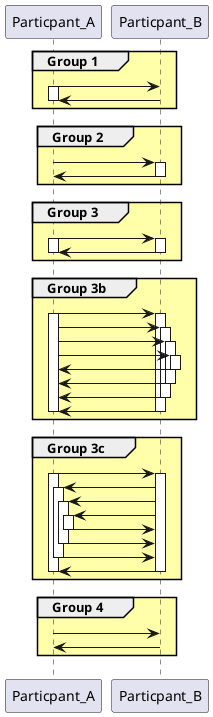 {
  "sha1": "h3yzv1e9i1nq9omqi1jwr11gvv9u9eu",
  "insertion": {
    "when": "2024-06-06T17:24:18.683Z",
    "url": "https://github.com/plantuml/plantuml/issues/1789",
    "user": "plantuml@gmail.com"
  }
}
@startuml
!pragma teoz true

group #ffa Group 1
    Particpant_A -> Particpant_B
    activate Particpant_A
    Particpant_A <- Particpant_B
    deactivate Particpant_A
end

group #ffa Group 2
    Particpant_A -> Particpant_B++
    Particpant_A <- Particpant_B--
end

group #ffa Group 3
    Particpant_A -> Particpant_B++
    activate Particpant_A
    Particpant_A <- Particpant_B--
    deactivate Particpant_A
end

group #ffa Group 3b
    Particpant_A -> Particpant_B++
    activate Particpant_A
        Particpant_A -> Particpant_B++
                Particpant_A -> Particpant_B++
                        Particpant_A -> Particpant_B++
                        Particpant_A <- Particpant_B--
                Particpant_A <- Particpant_B--
        Particpant_A <- Particpant_B--
    Particpant_A <- Particpant_B--
    deactivate Particpant_A
end

group #ffa Group 3c
    Particpant_A -> Particpant_B++
    activate Particpant_A
        Particpant_B -> Particpant_A++
                Particpant_B -> Particpant_A++
                                Particpant_B -> Particpant_A++
                                Particpant_B <- Particpant_A--
                Particpant_B <- Particpant_A--
        Particpant_B <- Particpant_A--
    Particpant_A <- Particpant_B--
    deactivate Particpant_A
end


group #ffa Group 4
    Particpant_A -> Particpant_B
    Particpant_A <- Particpant_B
end
@enduml
